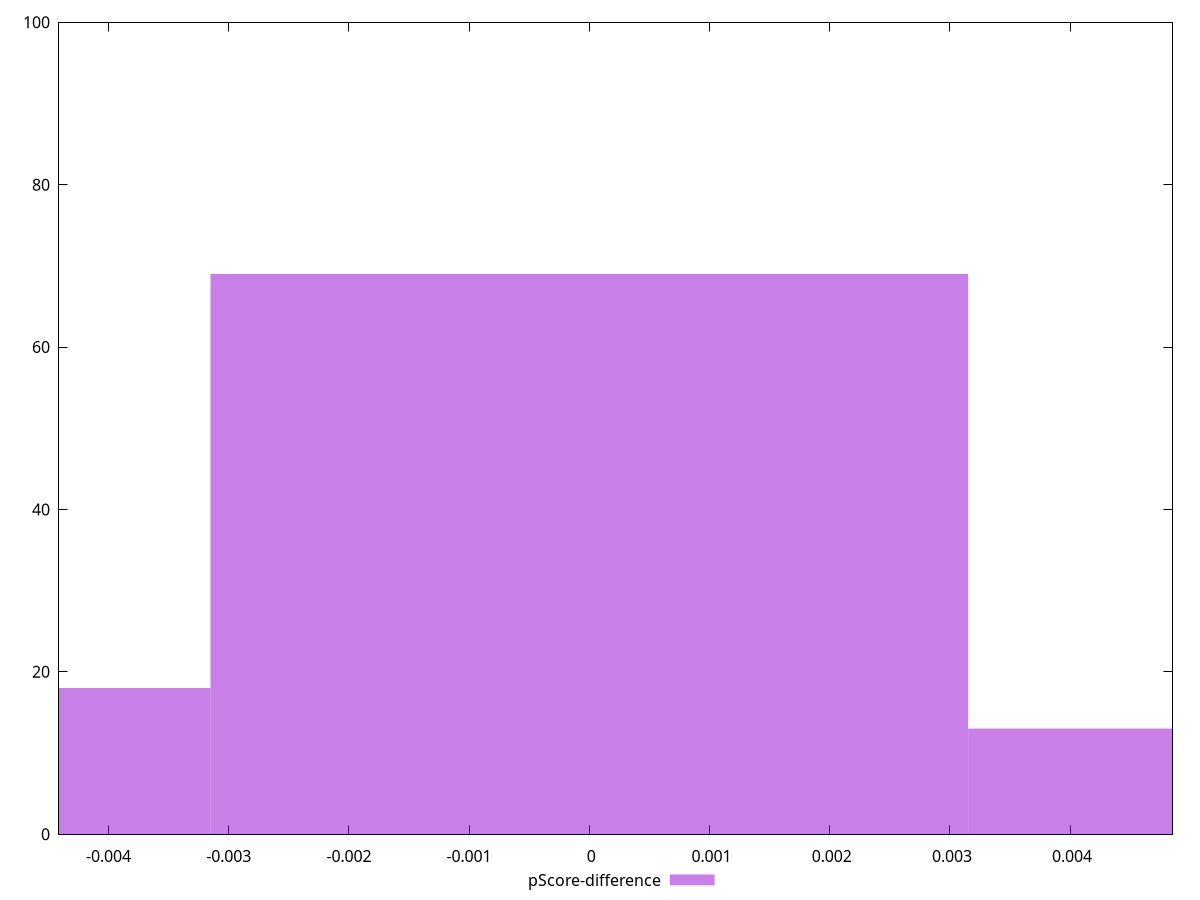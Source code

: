 reset

$pScoreDifference <<EOF
-0.006303721202005023 18
0 69
0.006303721202005023 13
EOF

set key outside below
set boxwidth 0.006303721202005023
set xrange [-0.004412127275562505:0.004851924723096479]
set yrange [0:100]
set trange [0:100]
set style fill transparent solid 0.5 noborder
set terminal svg size 640, 490 enhanced background rgb 'white'
set output "reports/report_00030_2021-02-24T20-42-31.540Z/first-contentful-paint/samples/astro/pScore-difference/histogram.svg"

plot $pScoreDifference title "pScore-difference" with boxes

reset
